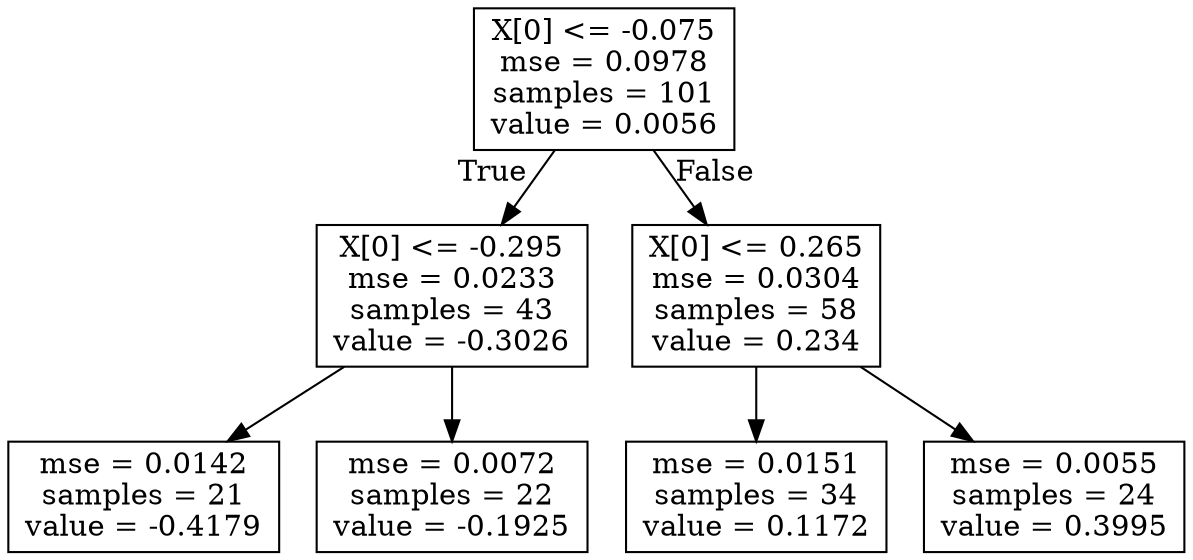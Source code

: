 digraph Tree {
node [shape=box] ;
0 [label="X[0] <= -0.075\nmse = 0.0978\nsamples = 101\nvalue = 0.0056"] ;
1 [label="X[0] <= -0.295\nmse = 0.0233\nsamples = 43\nvalue = -0.3026"] ;
0 -> 1 [labeldistance=2.5, labelangle=45, headlabel="True"] ;
2 [label="mse = 0.0142\nsamples = 21\nvalue = -0.4179"] ;
1 -> 2 ;
3 [label="mse = 0.0072\nsamples = 22\nvalue = -0.1925"] ;
1 -> 3 ;
4 [label="X[0] <= 0.265\nmse = 0.0304\nsamples = 58\nvalue = 0.234"] ;
0 -> 4 [labeldistance=2.5, labelangle=-45, headlabel="False"] ;
5 [label="mse = 0.0151\nsamples = 34\nvalue = 0.1172"] ;
4 -> 5 ;
6 [label="mse = 0.0055\nsamples = 24\nvalue = 0.3995"] ;
4 -> 6 ;
}